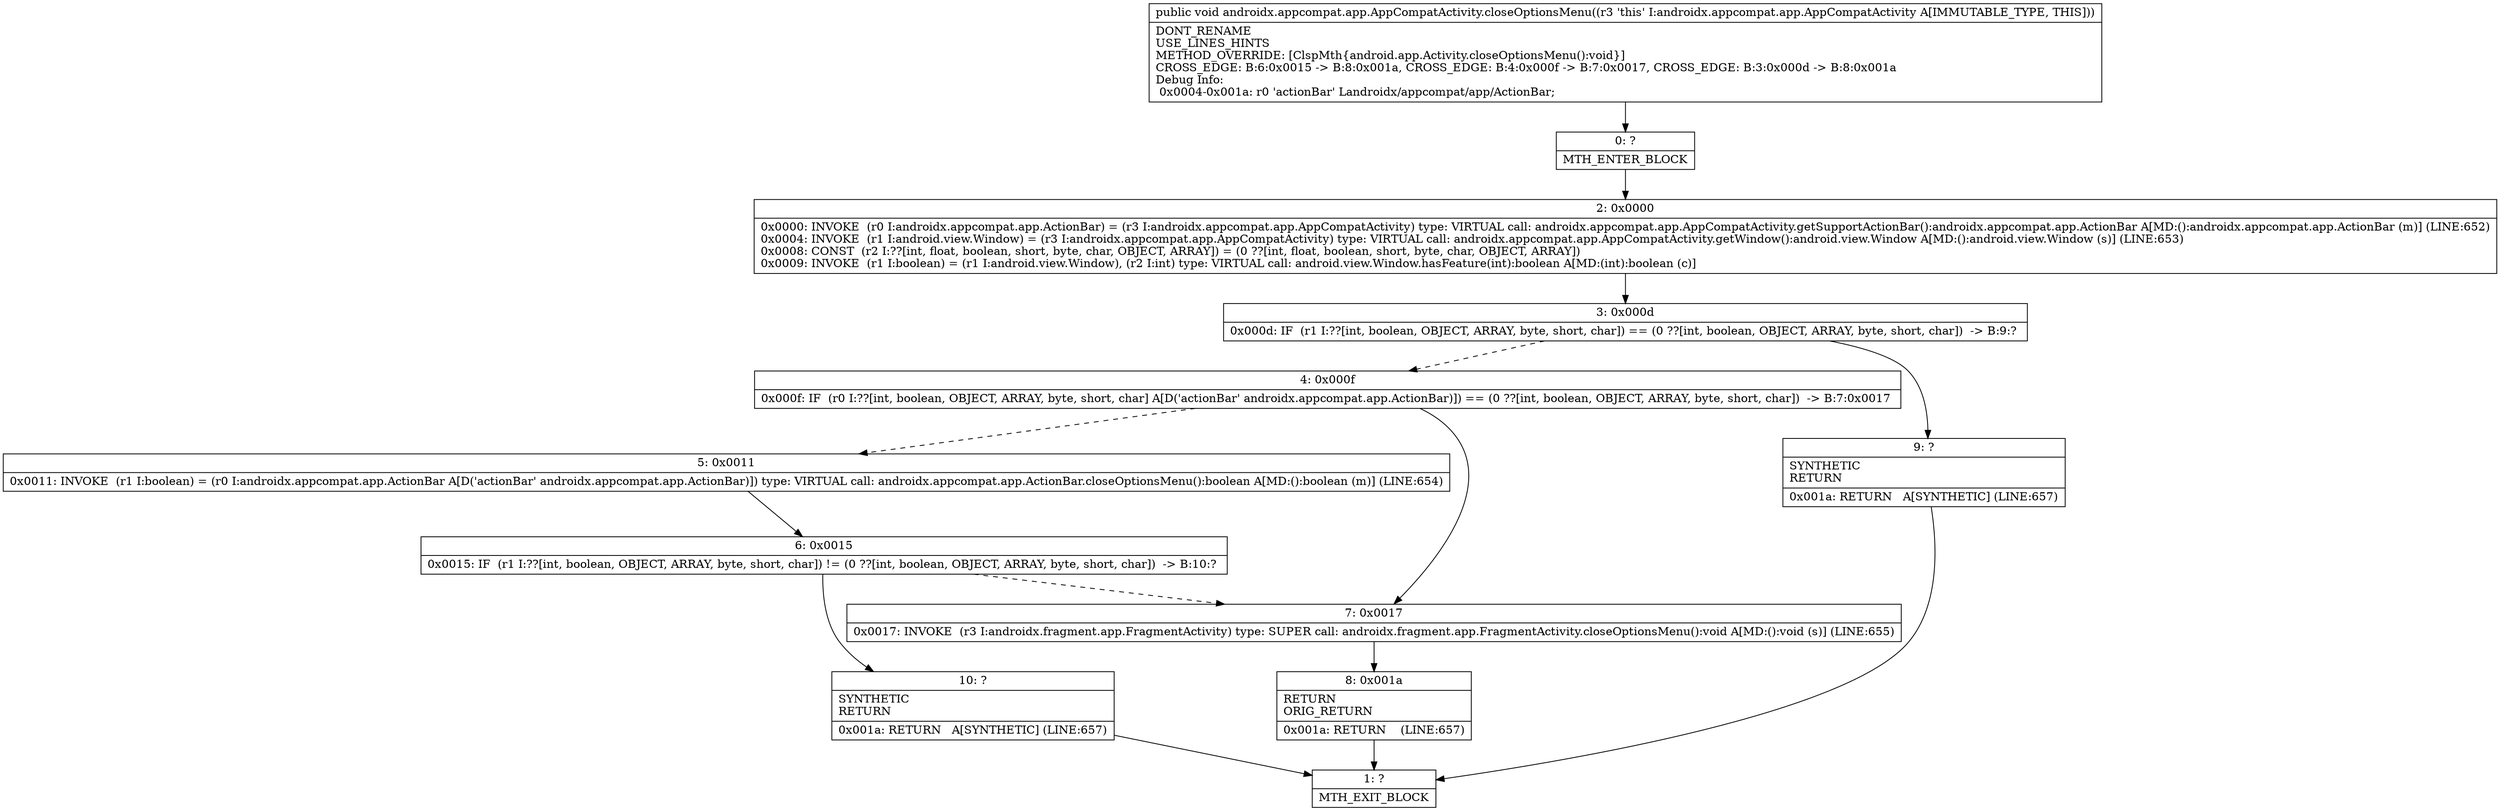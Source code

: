 digraph "CFG forandroidx.appcompat.app.AppCompatActivity.closeOptionsMenu()V" {
Node_0 [shape=record,label="{0\:\ ?|MTH_ENTER_BLOCK\l}"];
Node_2 [shape=record,label="{2\:\ 0x0000|0x0000: INVOKE  (r0 I:androidx.appcompat.app.ActionBar) = (r3 I:androidx.appcompat.app.AppCompatActivity) type: VIRTUAL call: androidx.appcompat.app.AppCompatActivity.getSupportActionBar():androidx.appcompat.app.ActionBar A[MD:():androidx.appcompat.app.ActionBar (m)] (LINE:652)\l0x0004: INVOKE  (r1 I:android.view.Window) = (r3 I:androidx.appcompat.app.AppCompatActivity) type: VIRTUAL call: androidx.appcompat.app.AppCompatActivity.getWindow():android.view.Window A[MD:():android.view.Window (s)] (LINE:653)\l0x0008: CONST  (r2 I:??[int, float, boolean, short, byte, char, OBJECT, ARRAY]) = (0 ??[int, float, boolean, short, byte, char, OBJECT, ARRAY]) \l0x0009: INVOKE  (r1 I:boolean) = (r1 I:android.view.Window), (r2 I:int) type: VIRTUAL call: android.view.Window.hasFeature(int):boolean A[MD:(int):boolean (c)]\l}"];
Node_3 [shape=record,label="{3\:\ 0x000d|0x000d: IF  (r1 I:??[int, boolean, OBJECT, ARRAY, byte, short, char]) == (0 ??[int, boolean, OBJECT, ARRAY, byte, short, char])  \-\> B:9:? \l}"];
Node_4 [shape=record,label="{4\:\ 0x000f|0x000f: IF  (r0 I:??[int, boolean, OBJECT, ARRAY, byte, short, char] A[D('actionBar' androidx.appcompat.app.ActionBar)]) == (0 ??[int, boolean, OBJECT, ARRAY, byte, short, char])  \-\> B:7:0x0017 \l}"];
Node_5 [shape=record,label="{5\:\ 0x0011|0x0011: INVOKE  (r1 I:boolean) = (r0 I:androidx.appcompat.app.ActionBar A[D('actionBar' androidx.appcompat.app.ActionBar)]) type: VIRTUAL call: androidx.appcompat.app.ActionBar.closeOptionsMenu():boolean A[MD:():boolean (m)] (LINE:654)\l}"];
Node_6 [shape=record,label="{6\:\ 0x0015|0x0015: IF  (r1 I:??[int, boolean, OBJECT, ARRAY, byte, short, char]) != (0 ??[int, boolean, OBJECT, ARRAY, byte, short, char])  \-\> B:10:? \l}"];
Node_10 [shape=record,label="{10\:\ ?|SYNTHETIC\lRETURN\l|0x001a: RETURN   A[SYNTHETIC] (LINE:657)\l}"];
Node_1 [shape=record,label="{1\:\ ?|MTH_EXIT_BLOCK\l}"];
Node_7 [shape=record,label="{7\:\ 0x0017|0x0017: INVOKE  (r3 I:androidx.fragment.app.FragmentActivity) type: SUPER call: androidx.fragment.app.FragmentActivity.closeOptionsMenu():void A[MD:():void (s)] (LINE:655)\l}"];
Node_8 [shape=record,label="{8\:\ 0x001a|RETURN\lORIG_RETURN\l|0x001a: RETURN    (LINE:657)\l}"];
Node_9 [shape=record,label="{9\:\ ?|SYNTHETIC\lRETURN\l|0x001a: RETURN   A[SYNTHETIC] (LINE:657)\l}"];
MethodNode[shape=record,label="{public void androidx.appcompat.app.AppCompatActivity.closeOptionsMenu((r3 'this' I:androidx.appcompat.app.AppCompatActivity A[IMMUTABLE_TYPE, THIS]))  | DONT_RENAME\lUSE_LINES_HINTS\lMETHOD_OVERRIDE: [ClspMth\{android.app.Activity.closeOptionsMenu():void\}]\lCROSS_EDGE: B:6:0x0015 \-\> B:8:0x001a, CROSS_EDGE: B:4:0x000f \-\> B:7:0x0017, CROSS_EDGE: B:3:0x000d \-\> B:8:0x001a\lDebug Info:\l  0x0004\-0x001a: r0 'actionBar' Landroidx\/appcompat\/app\/ActionBar;\l}"];
MethodNode -> Node_0;Node_0 -> Node_2;
Node_2 -> Node_3;
Node_3 -> Node_4[style=dashed];
Node_3 -> Node_9;
Node_4 -> Node_5[style=dashed];
Node_4 -> Node_7;
Node_5 -> Node_6;
Node_6 -> Node_7[style=dashed];
Node_6 -> Node_10;
Node_10 -> Node_1;
Node_7 -> Node_8;
Node_8 -> Node_1;
Node_9 -> Node_1;
}

